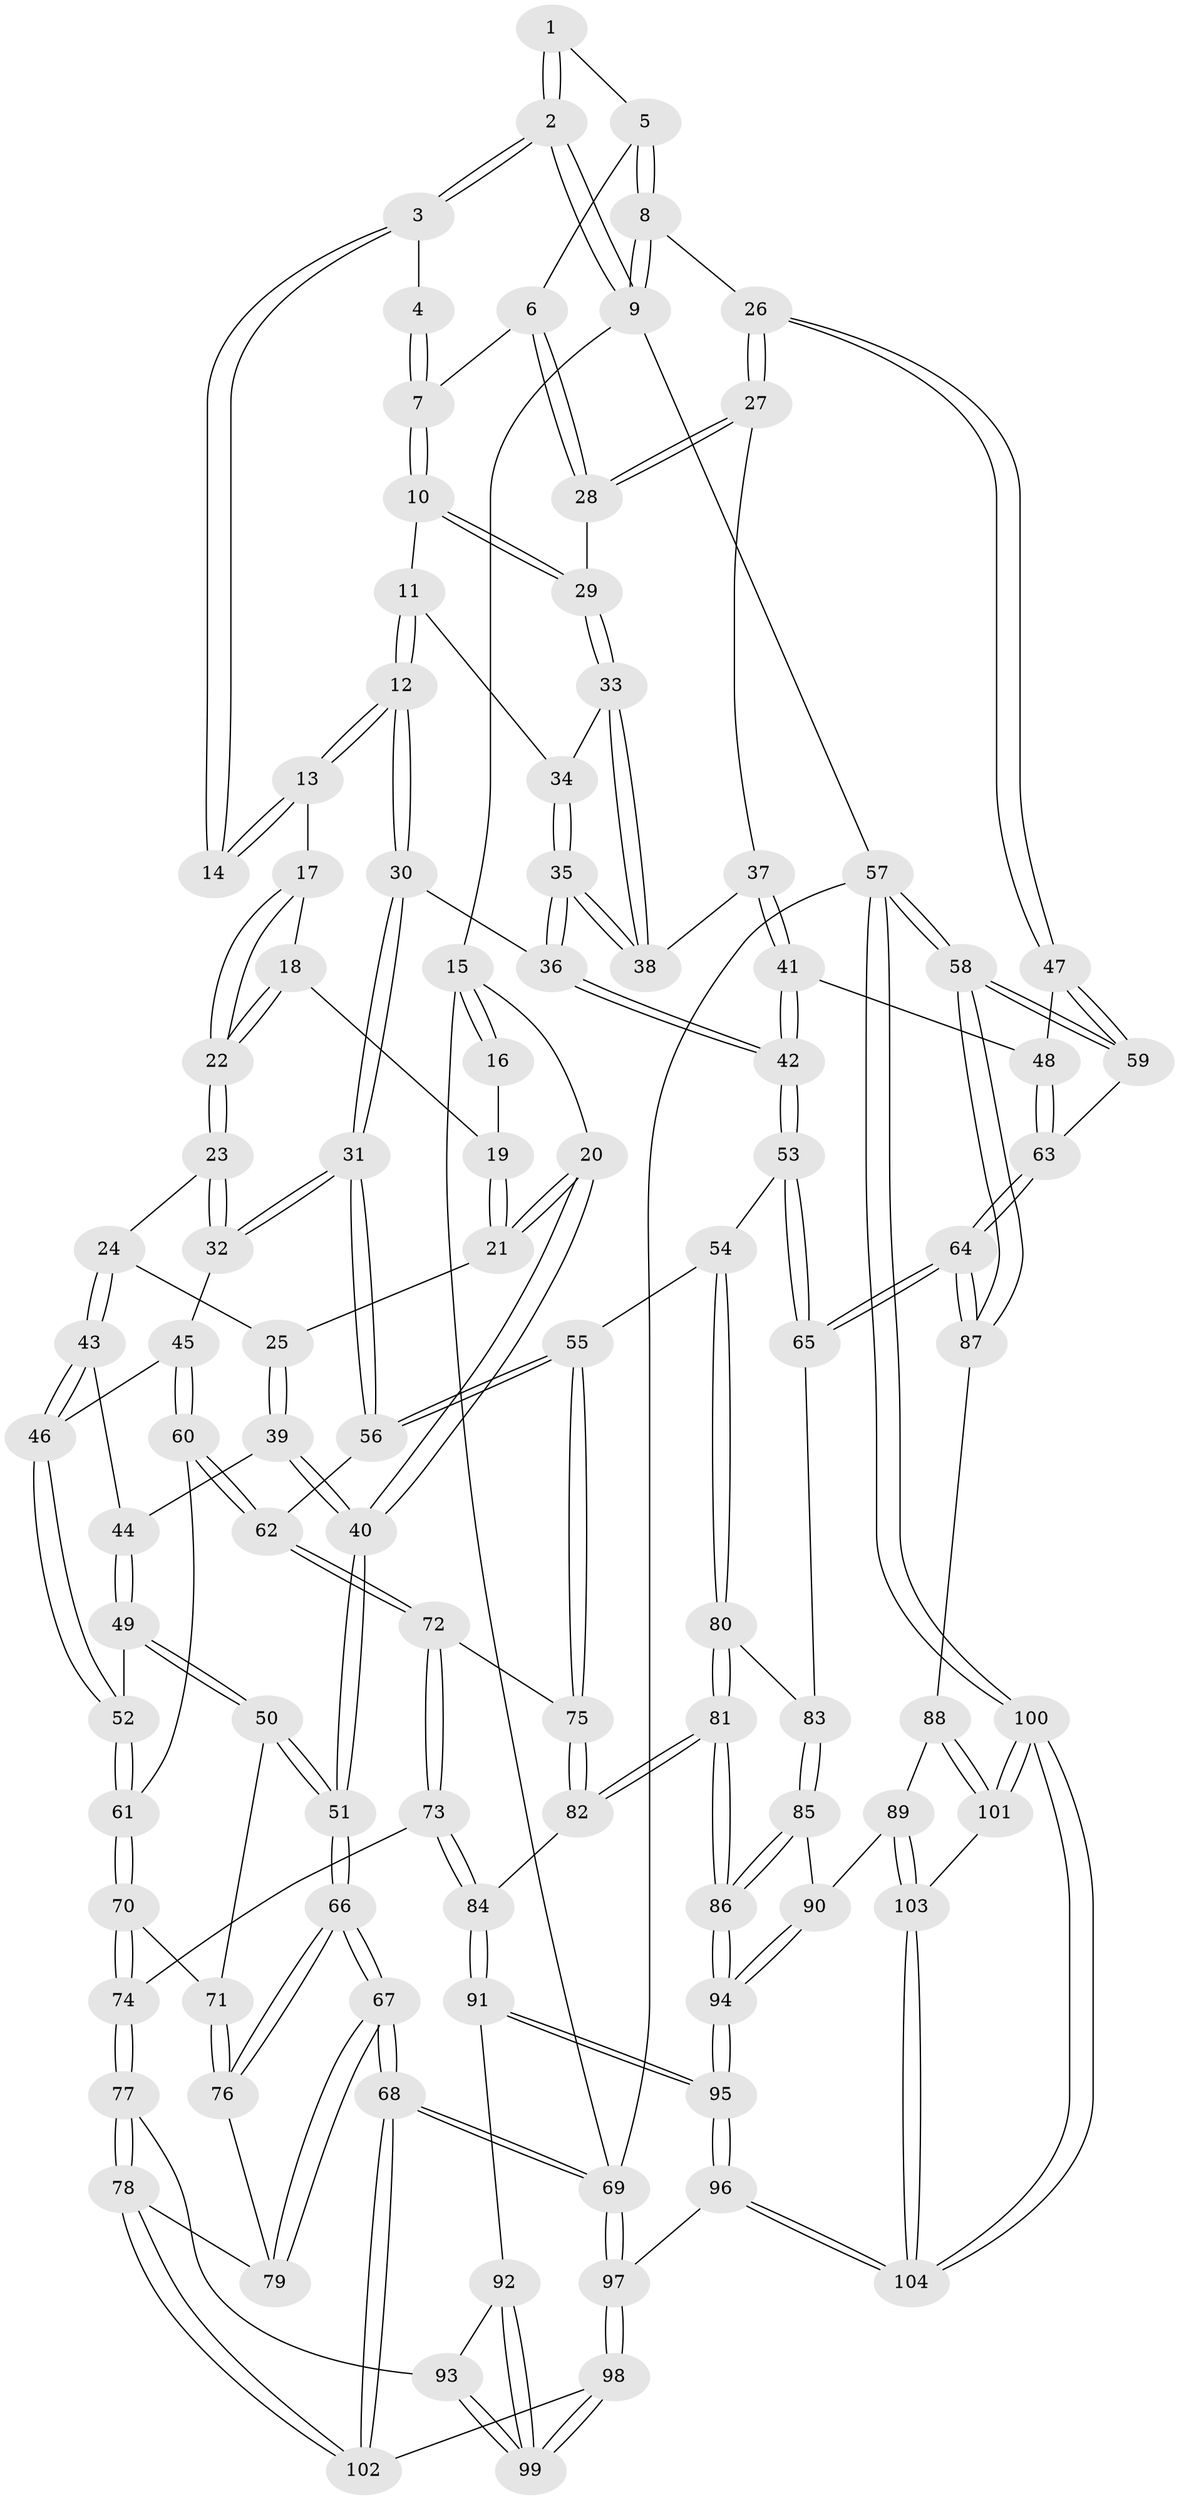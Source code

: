 // Generated by graph-tools (version 1.1) at 2025/51/03/09/25 03:51:00]
// undirected, 104 vertices, 257 edges
graph export_dot {
graph [start="1"]
  node [color=gray90,style=filled];
  1 [pos="+0.7162983978291786+0.050552153812359675"];
  2 [pos="+1+0"];
  3 [pos="+0.5310065512811262+0"];
  4 [pos="+0.7006834159975246+0.043950201315695915"];
  5 [pos="+0.7485092689808899+0.07154364889545334"];
  6 [pos="+0.7081653845974969+0.13243225143681384"];
  7 [pos="+0.6803142932251945+0.1442323218140941"];
  8 [pos="+1+0"];
  9 [pos="+1+0"];
  10 [pos="+0.6638748348514284+0.15683161310345575"];
  11 [pos="+0.6294869204359055+0.16325721194503665"];
  12 [pos="+0.5382817634826663+0.13610771196145044"];
  13 [pos="+0.5136081861523734+0.09950398455226285"];
  14 [pos="+0.4898698385916274+0"];
  15 [pos="+0+0"];
  16 [pos="+0.26579649331301+0"];
  17 [pos="+0.4348715718395959+0.14520940825902948"];
  18 [pos="+0.2798383572145868+0.07943781908187987"];
  19 [pos="+0.2596526942793512+0.044493533134009604"];
  20 [pos="+0+0"];
  21 [pos="+0.16486190224347555+0.22570500986505568"];
  22 [pos="+0.34262696281954647+0.20437553852148696"];
  23 [pos="+0.3153677291663473+0.2535356685406937"];
  24 [pos="+0.2005918035488412+0.2632059889274111"];
  25 [pos="+0.16715931981821125+0.23217926838218467"];
  26 [pos="+1+0"];
  27 [pos="+1+0.12391517219569664"];
  28 [pos="+0.902563610766729+0.1556967437690398"];
  29 [pos="+0.7592972123072622+0.21964730647898006"];
  30 [pos="+0.5085209887344792+0.37358551207653934"];
  31 [pos="+0.46076380682755713+0.40616980952709536"];
  32 [pos="+0.44186410073220456+0.40220888577264174"];
  33 [pos="+0.734803869396504+0.28309179458253736"];
  34 [pos="+0.6422878415724672+0.19569864674774526"];
  35 [pos="+0.6647793794260609+0.38439062939172264"];
  36 [pos="+0.6646272565312763+0.3846951168396436"];
  37 [pos="+0.8407214847240593+0.3083235181434905"];
  38 [pos="+0.7336603394284511+0.3036120395066643"];
  39 [pos="+0+0.32596127393496294"];
  40 [pos="+0+0.33704737579974187"];
  41 [pos="+0.822665743871098+0.4548052818857579"];
  42 [pos="+0.7314107388759865+0.46779014219086174"];
  43 [pos="+0.18715656876691827+0.36581677025086334"];
  44 [pos="+0.1362282211607707+0.4154995748934989"];
  45 [pos="+0.3778167886188502+0.43019875029873805"];
  46 [pos="+0.2869182665449854+0.4391113968564099"];
  47 [pos="+1+0.14645799477711904"];
  48 [pos="+0.874222301670778+0.4706989084105045"];
  49 [pos="+0.12967434173493242+0.43946994474808576"];
  50 [pos="+0+0.5793544973762953"];
  51 [pos="+0+0.5626007554224511"];
  52 [pos="+0.23013246632899906+0.5283719071471771"];
  53 [pos="+0.7076474627969503+0.5418065516831093"];
  54 [pos="+0.5469335986497985+0.6254718091435566"];
  55 [pos="+0.5382963396523666+0.6219121045840037"];
  56 [pos="+0.4842908012649694+0.5246388678272581"];
  57 [pos="+1+1"];
  58 [pos="+1+0.9099975013326256"];
  59 [pos="+1+0.6141309395372662"];
  60 [pos="+0.29826314008612587+0.6022249058979946"];
  61 [pos="+0.23159825197676556+0.5683912349930045"];
  62 [pos="+0.30868957366771166+0.6150656674919551"];
  63 [pos="+0.8911755729593571+0.5023422823794385"];
  64 [pos="+0.8660216758702283+0.7293836658033477"];
  65 [pos="+0.8096948905132275+0.7002635314126442"];
  66 [pos="+0+0.9658041133738903"];
  67 [pos="+0+1"];
  68 [pos="+0+1"];
  69 [pos="+0+1"];
  70 [pos="+0.1300297622401272+0.6198238101838272"];
  71 [pos="+0.0494452198303262+0.6103883024415327"];
  72 [pos="+0.31795566102650896+0.6508116326325265"];
  73 [pos="+0.2756183706633643+0.7414909900952351"];
  74 [pos="+0.23443688363087611+0.7591737554816426"];
  75 [pos="+0.4500411377808928+0.6815340856809854"];
  76 [pos="+0.08097103944503257+0.7517238086087688"];
  77 [pos="+0.19517708758895433+0.8190350799146721"];
  78 [pos="+0.17490350851461314+0.8259752392857516"];
  79 [pos="+0.12721805768715516+0.809309094496977"];
  80 [pos="+0.5998196408262623+0.7221045315726924"];
  81 [pos="+0.49661818155164006+0.8314253707705468"];
  82 [pos="+0.42092615604984923+0.788124191029327"];
  83 [pos="+0.6154006275959172+0.7321355794217583"];
  84 [pos="+0.3817933092067512+0.8038123714702526"];
  85 [pos="+0.621724204356455+0.7520928890758606"];
  86 [pos="+0.5340384860962039+0.9566869928143912"];
  87 [pos="+0.8706457486392213+0.7348635404989886"];
  88 [pos="+0.7578591461744252+0.8345020425572107"];
  89 [pos="+0.6977273913530758+0.8596884814166214"];
  90 [pos="+0.6771206939331956+0.8570119447669484"];
  91 [pos="+0.380866054194039+0.807237667301921"];
  92 [pos="+0.36681129020644876+0.8347110070128262"];
  93 [pos="+0.22046921855012597+0.8454633061549084"];
  94 [pos="+0.5384771007256541+0.9824256624461217"];
  95 [pos="+0.5161215663826543+1"];
  96 [pos="+0.4980718631108253+1"];
  97 [pos="+0.40702798898403153+1"];
  98 [pos="+0.3317457683131438+1"];
  99 [pos="+0.31507732893847+0.9534216219669128"];
  100 [pos="+1+1"];
  101 [pos="+0.7903756522003998+0.9362477916960469"];
  102 [pos="+0.13399903178076372+0.9312677665970127"];
  103 [pos="+0.7101121565232795+0.8911697705902615"];
  104 [pos="+0.7807285717430512+1"];
  1 -- 2;
  1 -- 2;
  1 -- 5;
  2 -- 3;
  2 -- 3;
  2 -- 9;
  2 -- 9;
  3 -- 4;
  3 -- 14;
  3 -- 14;
  4 -- 7;
  4 -- 7;
  5 -- 6;
  5 -- 8;
  5 -- 8;
  6 -- 7;
  6 -- 28;
  6 -- 28;
  7 -- 10;
  7 -- 10;
  8 -- 9;
  8 -- 9;
  8 -- 26;
  9 -- 15;
  9 -- 57;
  10 -- 11;
  10 -- 29;
  10 -- 29;
  11 -- 12;
  11 -- 12;
  11 -- 34;
  12 -- 13;
  12 -- 13;
  12 -- 30;
  12 -- 30;
  13 -- 14;
  13 -- 14;
  13 -- 17;
  15 -- 16;
  15 -- 16;
  15 -- 20;
  15 -- 69;
  16 -- 19;
  17 -- 18;
  17 -- 22;
  17 -- 22;
  18 -- 19;
  18 -- 22;
  18 -- 22;
  19 -- 21;
  19 -- 21;
  20 -- 21;
  20 -- 21;
  20 -- 40;
  20 -- 40;
  21 -- 25;
  22 -- 23;
  22 -- 23;
  23 -- 24;
  23 -- 32;
  23 -- 32;
  24 -- 25;
  24 -- 43;
  24 -- 43;
  25 -- 39;
  25 -- 39;
  26 -- 27;
  26 -- 27;
  26 -- 47;
  26 -- 47;
  27 -- 28;
  27 -- 28;
  27 -- 37;
  28 -- 29;
  29 -- 33;
  29 -- 33;
  30 -- 31;
  30 -- 31;
  30 -- 36;
  31 -- 32;
  31 -- 32;
  31 -- 56;
  31 -- 56;
  32 -- 45;
  33 -- 34;
  33 -- 38;
  33 -- 38;
  34 -- 35;
  34 -- 35;
  35 -- 36;
  35 -- 36;
  35 -- 38;
  35 -- 38;
  36 -- 42;
  36 -- 42;
  37 -- 38;
  37 -- 41;
  37 -- 41;
  39 -- 40;
  39 -- 40;
  39 -- 44;
  40 -- 51;
  40 -- 51;
  41 -- 42;
  41 -- 42;
  41 -- 48;
  42 -- 53;
  42 -- 53;
  43 -- 44;
  43 -- 46;
  43 -- 46;
  44 -- 49;
  44 -- 49;
  45 -- 46;
  45 -- 60;
  45 -- 60;
  46 -- 52;
  46 -- 52;
  47 -- 48;
  47 -- 59;
  47 -- 59;
  48 -- 63;
  48 -- 63;
  49 -- 50;
  49 -- 50;
  49 -- 52;
  50 -- 51;
  50 -- 51;
  50 -- 71;
  51 -- 66;
  51 -- 66;
  52 -- 61;
  52 -- 61;
  53 -- 54;
  53 -- 65;
  53 -- 65;
  54 -- 55;
  54 -- 80;
  54 -- 80;
  55 -- 56;
  55 -- 56;
  55 -- 75;
  55 -- 75;
  56 -- 62;
  57 -- 58;
  57 -- 58;
  57 -- 100;
  57 -- 100;
  57 -- 69;
  58 -- 59;
  58 -- 59;
  58 -- 87;
  58 -- 87;
  59 -- 63;
  60 -- 61;
  60 -- 62;
  60 -- 62;
  61 -- 70;
  61 -- 70;
  62 -- 72;
  62 -- 72;
  63 -- 64;
  63 -- 64;
  64 -- 65;
  64 -- 65;
  64 -- 87;
  64 -- 87;
  65 -- 83;
  66 -- 67;
  66 -- 67;
  66 -- 76;
  66 -- 76;
  67 -- 68;
  67 -- 68;
  67 -- 79;
  67 -- 79;
  68 -- 69;
  68 -- 69;
  68 -- 102;
  68 -- 102;
  69 -- 97;
  69 -- 97;
  70 -- 71;
  70 -- 74;
  70 -- 74;
  71 -- 76;
  71 -- 76;
  72 -- 73;
  72 -- 73;
  72 -- 75;
  73 -- 74;
  73 -- 84;
  73 -- 84;
  74 -- 77;
  74 -- 77;
  75 -- 82;
  75 -- 82;
  76 -- 79;
  77 -- 78;
  77 -- 78;
  77 -- 93;
  78 -- 79;
  78 -- 102;
  78 -- 102;
  80 -- 81;
  80 -- 81;
  80 -- 83;
  81 -- 82;
  81 -- 82;
  81 -- 86;
  81 -- 86;
  82 -- 84;
  83 -- 85;
  83 -- 85;
  84 -- 91;
  84 -- 91;
  85 -- 86;
  85 -- 86;
  85 -- 90;
  86 -- 94;
  86 -- 94;
  87 -- 88;
  88 -- 89;
  88 -- 101;
  88 -- 101;
  89 -- 90;
  89 -- 103;
  89 -- 103;
  90 -- 94;
  90 -- 94;
  91 -- 92;
  91 -- 95;
  91 -- 95;
  92 -- 93;
  92 -- 99;
  92 -- 99;
  93 -- 99;
  93 -- 99;
  94 -- 95;
  94 -- 95;
  95 -- 96;
  95 -- 96;
  96 -- 97;
  96 -- 104;
  96 -- 104;
  97 -- 98;
  97 -- 98;
  98 -- 99;
  98 -- 99;
  98 -- 102;
  100 -- 101;
  100 -- 101;
  100 -- 104;
  100 -- 104;
  101 -- 103;
  103 -- 104;
  103 -- 104;
}
